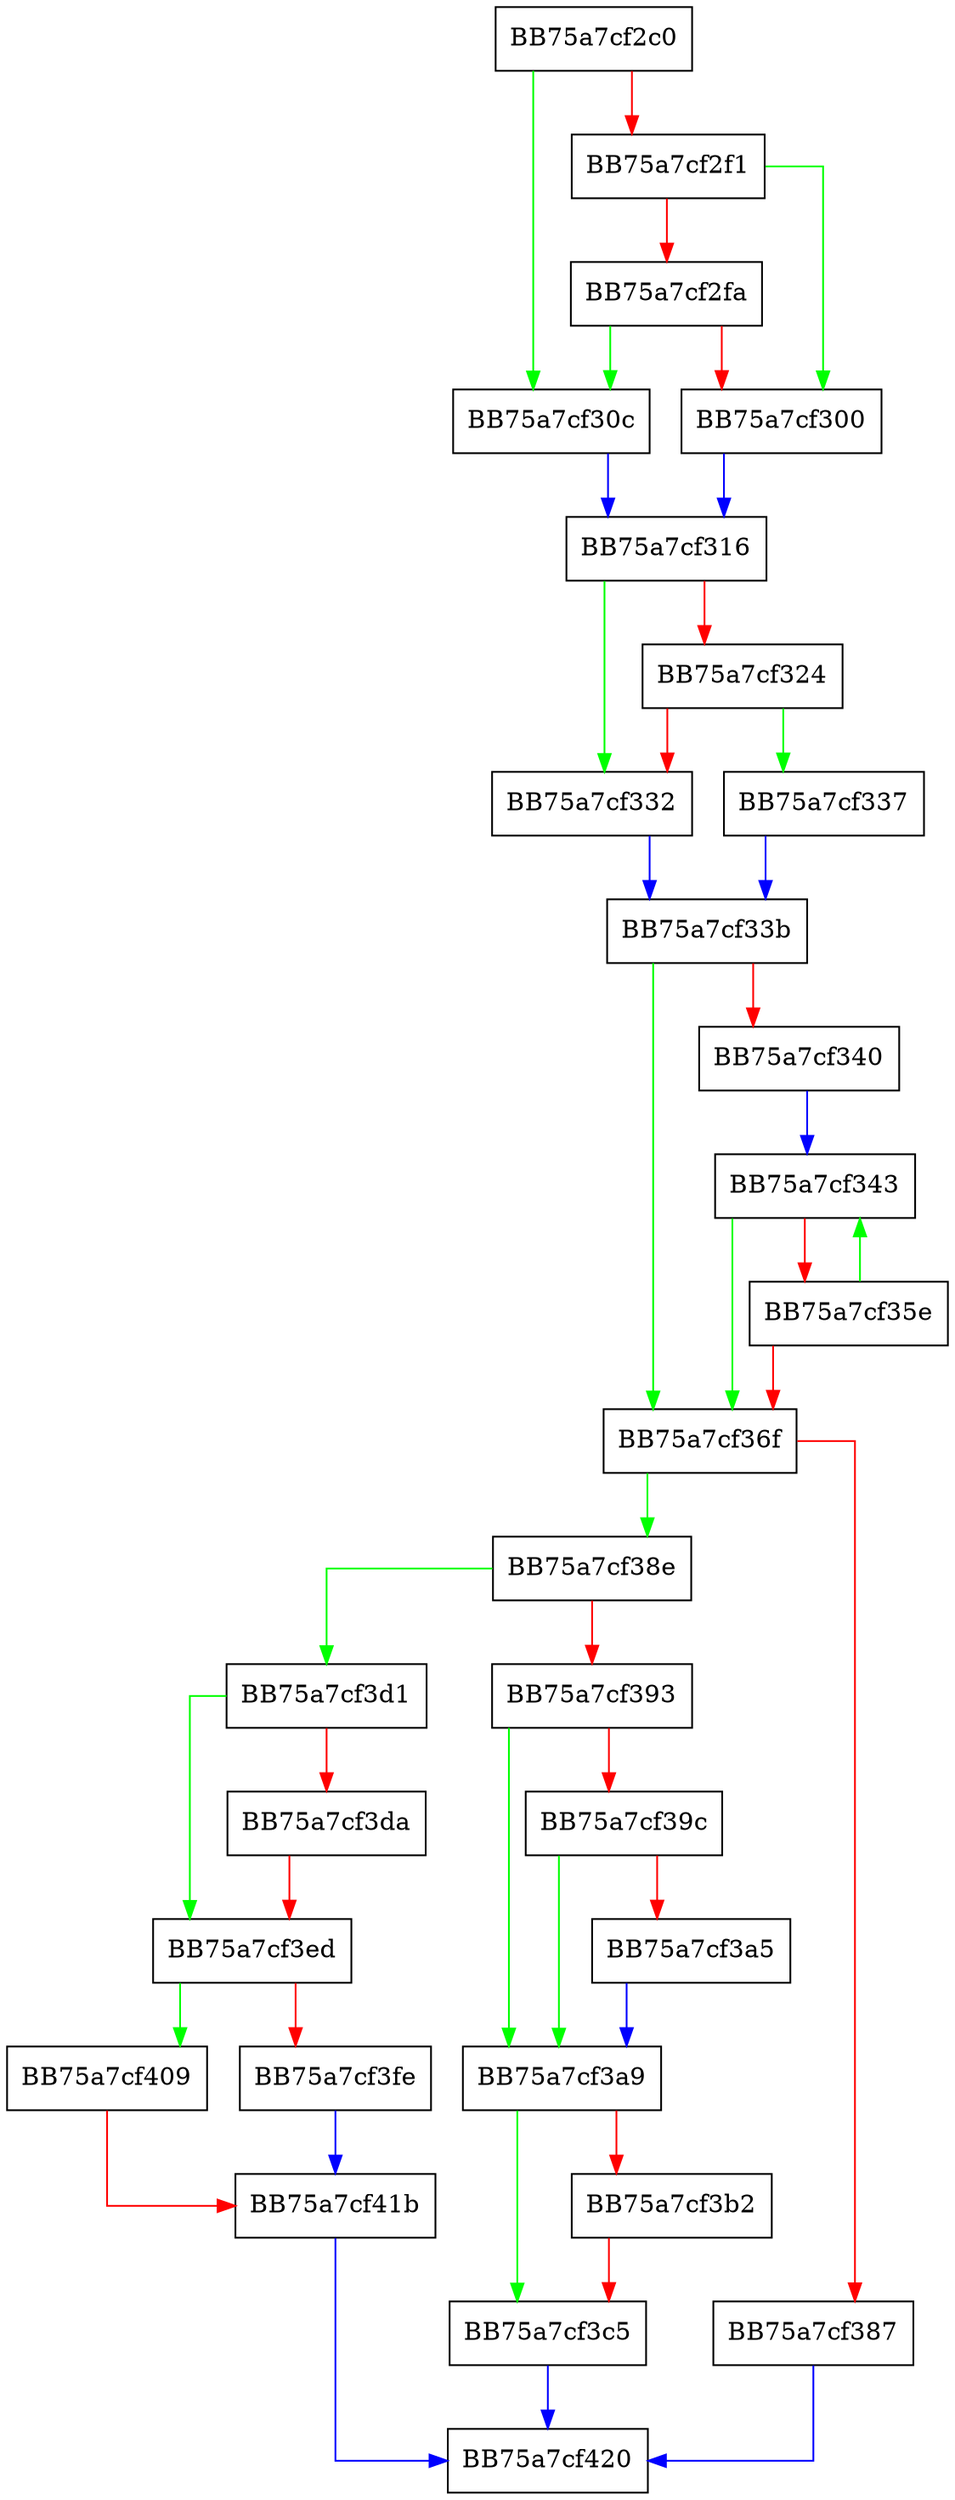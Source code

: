 digraph match_set_repeat {
  node [shape="box"];
  graph [splines=ortho];
  BB75a7cf2c0 -> BB75a7cf30c [color="green"];
  BB75a7cf2c0 -> BB75a7cf2f1 [color="red"];
  BB75a7cf2f1 -> BB75a7cf300 [color="green"];
  BB75a7cf2f1 -> BB75a7cf2fa [color="red"];
  BB75a7cf2fa -> BB75a7cf30c [color="green"];
  BB75a7cf2fa -> BB75a7cf300 [color="red"];
  BB75a7cf300 -> BB75a7cf316 [color="blue"];
  BB75a7cf30c -> BB75a7cf316 [color="blue"];
  BB75a7cf316 -> BB75a7cf332 [color="green"];
  BB75a7cf316 -> BB75a7cf324 [color="red"];
  BB75a7cf324 -> BB75a7cf337 [color="green"];
  BB75a7cf324 -> BB75a7cf332 [color="red"];
  BB75a7cf332 -> BB75a7cf33b [color="blue"];
  BB75a7cf337 -> BB75a7cf33b [color="blue"];
  BB75a7cf33b -> BB75a7cf36f [color="green"];
  BB75a7cf33b -> BB75a7cf340 [color="red"];
  BB75a7cf340 -> BB75a7cf343 [color="blue"];
  BB75a7cf343 -> BB75a7cf36f [color="green"];
  BB75a7cf343 -> BB75a7cf35e [color="red"];
  BB75a7cf35e -> BB75a7cf343 [color="green"];
  BB75a7cf35e -> BB75a7cf36f [color="red"];
  BB75a7cf36f -> BB75a7cf38e [color="green"];
  BB75a7cf36f -> BB75a7cf387 [color="red"];
  BB75a7cf387 -> BB75a7cf420 [color="blue"];
  BB75a7cf38e -> BB75a7cf3d1 [color="green"];
  BB75a7cf38e -> BB75a7cf393 [color="red"];
  BB75a7cf393 -> BB75a7cf3a9 [color="green"];
  BB75a7cf393 -> BB75a7cf39c [color="red"];
  BB75a7cf39c -> BB75a7cf3a9 [color="green"];
  BB75a7cf39c -> BB75a7cf3a5 [color="red"];
  BB75a7cf3a5 -> BB75a7cf3a9 [color="blue"];
  BB75a7cf3a9 -> BB75a7cf3c5 [color="green"];
  BB75a7cf3a9 -> BB75a7cf3b2 [color="red"];
  BB75a7cf3b2 -> BB75a7cf3c5 [color="red"];
  BB75a7cf3c5 -> BB75a7cf420 [color="blue"];
  BB75a7cf3d1 -> BB75a7cf3ed [color="green"];
  BB75a7cf3d1 -> BB75a7cf3da [color="red"];
  BB75a7cf3da -> BB75a7cf3ed [color="red"];
  BB75a7cf3ed -> BB75a7cf409 [color="green"];
  BB75a7cf3ed -> BB75a7cf3fe [color="red"];
  BB75a7cf3fe -> BB75a7cf41b [color="blue"];
  BB75a7cf409 -> BB75a7cf41b [color="red"];
  BB75a7cf41b -> BB75a7cf420 [color="blue"];
}